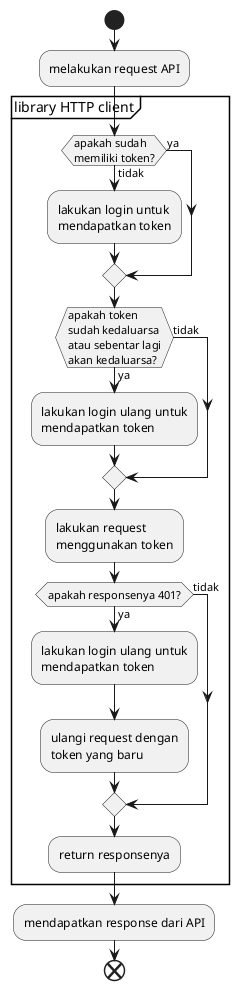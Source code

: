 @startuml

start

:melakukan request API;

partition library HTTP client {
    if (apakah sudah\nmemiliki token?) then (tidak)
        :lakukan login untuk
        mendapatkan token;
    else (ya)
    endif

    if (apakah token\nsudah kedaluarsa\natau sebentar lagi\nakan kedaluarsa?) then (ya)
        :lakukan login ulang untuk
        mendapatkan token;
    else (tidak)
    endif

    :lakukan request
    menggunakan token;

    if (apakah responsenya 401?) then (ya)
        :lakukan login ulang untuk
        mendapatkan token;
        :ulangi request dengan
        token yang baru;
    else (tidak)
    endif

    :return responsenya;
}

:mendapatkan response dari API;

end

@enduml
